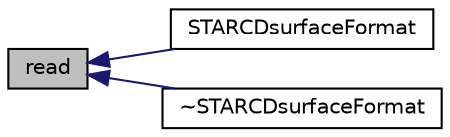 digraph "read"
{
  bgcolor="transparent";
  edge [fontname="Helvetica",fontsize="10",labelfontname="Helvetica",labelfontsize="10"];
  node [fontname="Helvetica",fontsize="10",shape=record];
  rankdir="LR";
  Node1 [label="read",height=0.2,width=0.4,color="black", fillcolor="grey75", style="filled", fontcolor="black"];
  Node1 -> Node2 [dir="back",color="midnightblue",fontsize="10",style="solid",fontname="Helvetica"];
  Node2 [label="STARCDsurfaceFormat",height=0.2,width=0.4,color="black",URL="$a02523.html#ade0931a7053064f7043a143f4c7ec7f5",tooltip="Construct from file name. "];
  Node1 -> Node3 [dir="back",color="midnightblue",fontsize="10",style="solid",fontname="Helvetica"];
  Node3 [label="~STARCDsurfaceFormat",height=0.2,width=0.4,color="black",URL="$a02523.html#ac940642590532c74c635f981fea64836",tooltip="Destructor. "];
}
